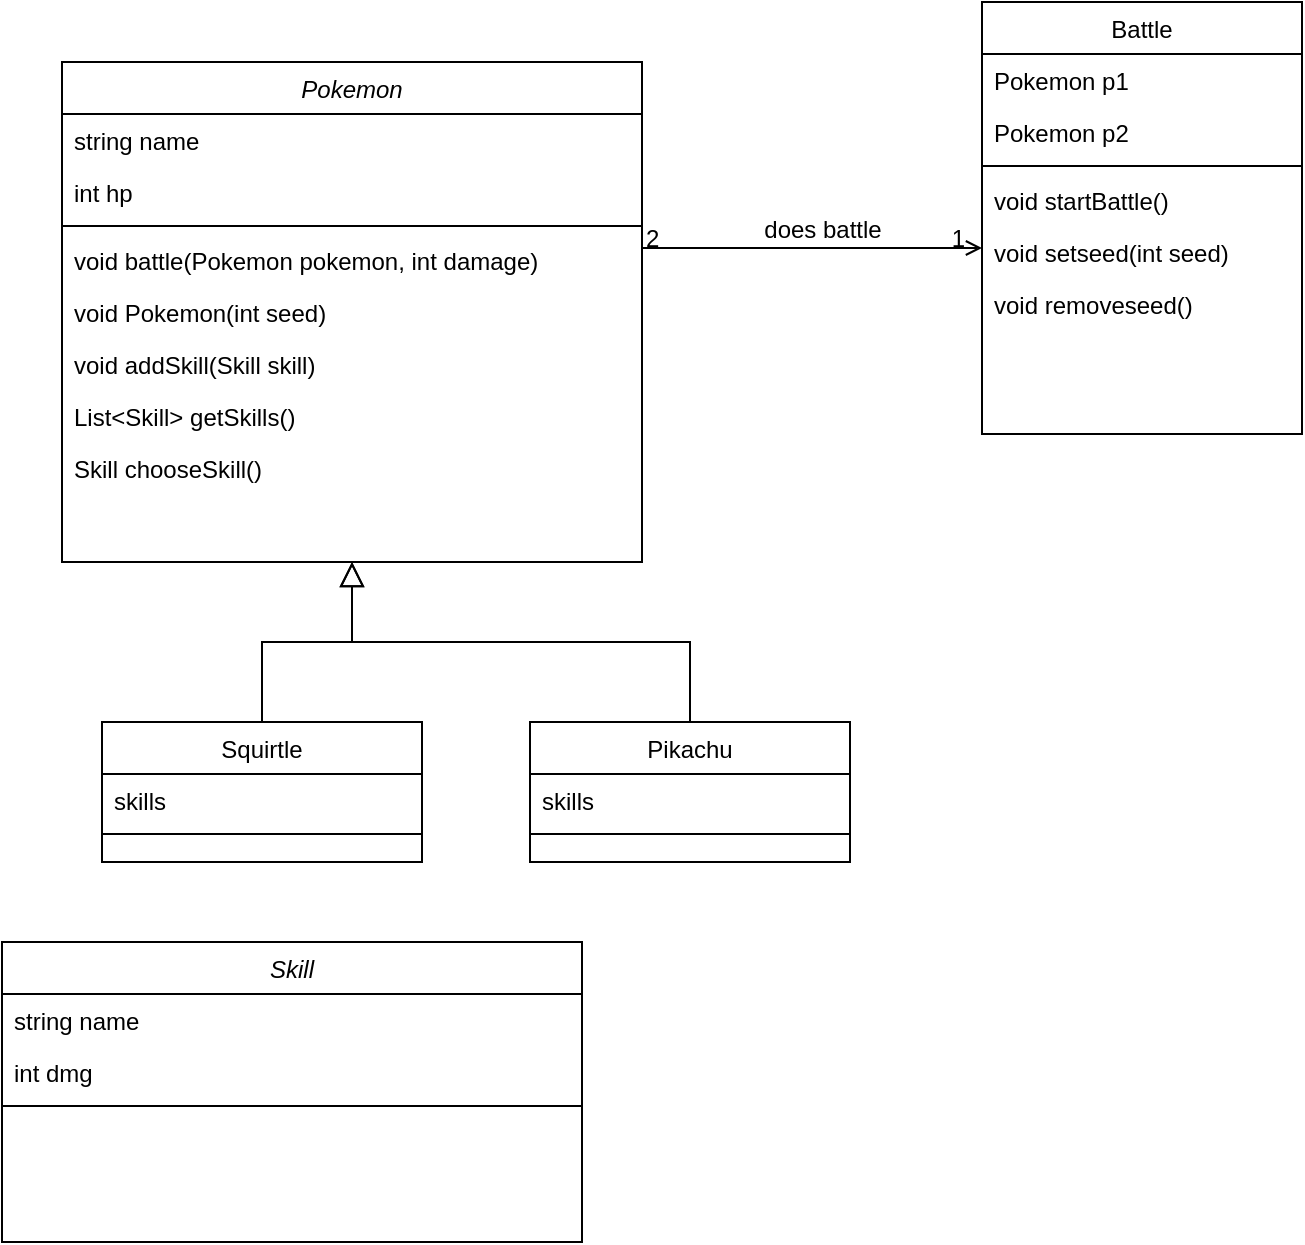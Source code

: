 <mxfile version="23.1.2" type="device" pages="5">
  <diagram id="C5RBs43oDa-KdzZeNtuy" name="Page-1">
    <mxGraphModel dx="377" dy="567" grid="1" gridSize="10" guides="1" tooltips="1" connect="1" arrows="1" fold="1" page="1" pageScale="1" pageWidth="827" pageHeight="1169" math="0" shadow="0">
      <root>
        <mxCell id="WIyWlLk6GJQsqaUBKTNV-0" />
        <mxCell id="WIyWlLk6GJQsqaUBKTNV-1" parent="WIyWlLk6GJQsqaUBKTNV-0" />
        <mxCell id="zkfFHV4jXpPFQw0GAbJ--0" value="Pokemon" style="swimlane;fontStyle=2;align=center;verticalAlign=top;childLayout=stackLayout;horizontal=1;startSize=26;horizontalStack=0;resizeParent=1;resizeLast=0;collapsible=1;marginBottom=0;rounded=0;shadow=0;strokeWidth=1;" parent="WIyWlLk6GJQsqaUBKTNV-1" vertex="1">
          <mxGeometry x="100" y="50" width="290" height="250" as="geometry">
            <mxRectangle x="230" y="140" width="160" height="26" as="alternateBounds" />
          </mxGeometry>
        </mxCell>
        <mxCell id="zkfFHV4jXpPFQw0GAbJ--1" value="string name" style="text;align=left;verticalAlign=top;spacingLeft=4;spacingRight=4;overflow=hidden;rotatable=0;points=[[0,0.5],[1,0.5]];portConstraint=eastwest;" parent="zkfFHV4jXpPFQw0GAbJ--0" vertex="1">
          <mxGeometry y="26" width="290" height="26" as="geometry" />
        </mxCell>
        <mxCell id="zkfFHV4jXpPFQw0GAbJ--2" value="int hp" style="text;align=left;verticalAlign=top;spacingLeft=4;spacingRight=4;overflow=hidden;rotatable=0;points=[[0,0.5],[1,0.5]];portConstraint=eastwest;rounded=0;shadow=0;html=0;" parent="zkfFHV4jXpPFQw0GAbJ--0" vertex="1">
          <mxGeometry y="52" width="290" height="26" as="geometry" />
        </mxCell>
        <mxCell id="zkfFHV4jXpPFQw0GAbJ--4" value="" style="line;html=1;strokeWidth=1;align=left;verticalAlign=middle;spacingTop=-1;spacingLeft=3;spacingRight=3;rotatable=0;labelPosition=right;points=[];portConstraint=eastwest;" parent="zkfFHV4jXpPFQw0GAbJ--0" vertex="1">
          <mxGeometry y="78" width="290" height="8" as="geometry" />
        </mxCell>
        <mxCell id="zkfFHV4jXpPFQw0GAbJ--5" value="void battle(Pokemon pokemon, int damage)" style="text;align=left;verticalAlign=top;spacingLeft=4;spacingRight=4;overflow=hidden;rotatable=0;points=[[0,0.5],[1,0.5]];portConstraint=eastwest;" parent="zkfFHV4jXpPFQw0GAbJ--0" vertex="1">
          <mxGeometry y="86" width="290" height="26" as="geometry" />
        </mxCell>
        <mxCell id="KJ7qWx9Yd-xNz1EywHeI-2" value="void Pokemon(int seed)" style="text;align=left;verticalAlign=top;spacingLeft=4;spacingRight=4;overflow=hidden;rotatable=0;points=[[0,0.5],[1,0.5]];portConstraint=eastwest;" parent="zkfFHV4jXpPFQw0GAbJ--0" vertex="1">
          <mxGeometry y="112" width="290" height="26" as="geometry" />
        </mxCell>
        <mxCell id="KJ7qWx9Yd-xNz1EywHeI-9" value="void addSkill(Skill skill)" style="text;align=left;verticalAlign=top;spacingLeft=4;spacingRight=4;overflow=hidden;rotatable=0;points=[[0,0.5],[1,0.5]];portConstraint=eastwest;" parent="zkfFHV4jXpPFQw0GAbJ--0" vertex="1">
          <mxGeometry y="138" width="290" height="26" as="geometry" />
        </mxCell>
        <mxCell id="KJ7qWx9Yd-xNz1EywHeI-11" value="List&lt;Skill&gt; getSkills()" style="text;align=left;verticalAlign=top;spacingLeft=4;spacingRight=4;overflow=hidden;rotatable=0;points=[[0,0.5],[1,0.5]];portConstraint=eastwest;" parent="zkfFHV4jXpPFQw0GAbJ--0" vertex="1">
          <mxGeometry y="164" width="290" height="26" as="geometry" />
        </mxCell>
        <mxCell id="KJ7qWx9Yd-xNz1EywHeI-10" value="Skill chooseSkill()" style="text;align=left;verticalAlign=top;spacingLeft=4;spacingRight=4;overflow=hidden;rotatable=0;points=[[0,0.5],[1,0.5]];portConstraint=eastwest;" parent="zkfFHV4jXpPFQw0GAbJ--0" vertex="1">
          <mxGeometry y="190" width="290" height="26" as="geometry" />
        </mxCell>
        <mxCell id="zkfFHV4jXpPFQw0GAbJ--6" value="Squirtle" style="swimlane;fontStyle=0;align=center;verticalAlign=top;childLayout=stackLayout;horizontal=1;startSize=26;horizontalStack=0;resizeParent=1;resizeLast=0;collapsible=1;marginBottom=0;rounded=0;shadow=0;strokeWidth=1;" parent="WIyWlLk6GJQsqaUBKTNV-1" vertex="1">
          <mxGeometry x="120" y="380" width="160" height="70" as="geometry">
            <mxRectangle x="130" y="380" width="160" height="26" as="alternateBounds" />
          </mxGeometry>
        </mxCell>
        <mxCell id="zkfFHV4jXpPFQw0GAbJ--7" value="skills" style="text;align=left;verticalAlign=top;spacingLeft=4;spacingRight=4;overflow=hidden;rotatable=0;points=[[0,0.5],[1,0.5]];portConstraint=eastwest;" parent="zkfFHV4jXpPFQw0GAbJ--6" vertex="1">
          <mxGeometry y="26" width="160" height="26" as="geometry" />
        </mxCell>
        <mxCell id="zkfFHV4jXpPFQw0GAbJ--9" value="" style="line;html=1;strokeWidth=1;align=left;verticalAlign=middle;spacingTop=-1;spacingLeft=3;spacingRight=3;rotatable=0;labelPosition=right;points=[];portConstraint=eastwest;" parent="zkfFHV4jXpPFQw0GAbJ--6" vertex="1">
          <mxGeometry y="52" width="160" height="8" as="geometry" />
        </mxCell>
        <mxCell id="zkfFHV4jXpPFQw0GAbJ--12" value="" style="endArrow=block;endSize=10;endFill=0;shadow=0;strokeWidth=1;rounded=0;edgeStyle=elbowEdgeStyle;elbow=vertical;" parent="WIyWlLk6GJQsqaUBKTNV-1" source="zkfFHV4jXpPFQw0GAbJ--6" target="zkfFHV4jXpPFQw0GAbJ--0" edge="1">
          <mxGeometry width="160" relative="1" as="geometry">
            <mxPoint x="200" y="203" as="sourcePoint" />
            <mxPoint x="200" y="203" as="targetPoint" />
          </mxGeometry>
        </mxCell>
        <mxCell id="zkfFHV4jXpPFQw0GAbJ--13" value="Pikachu" style="swimlane;fontStyle=0;align=center;verticalAlign=top;childLayout=stackLayout;horizontal=1;startSize=26;horizontalStack=0;resizeParent=1;resizeLast=0;collapsible=1;marginBottom=0;rounded=0;shadow=0;strokeWidth=1;" parent="WIyWlLk6GJQsqaUBKTNV-1" vertex="1">
          <mxGeometry x="334" y="380" width="160" height="70" as="geometry">
            <mxRectangle x="340" y="380" width="170" height="26" as="alternateBounds" />
          </mxGeometry>
        </mxCell>
        <mxCell id="zkfFHV4jXpPFQw0GAbJ--14" value="skills" style="text;align=left;verticalAlign=top;spacingLeft=4;spacingRight=4;overflow=hidden;rotatable=0;points=[[0,0.5],[1,0.5]];portConstraint=eastwest;" parent="zkfFHV4jXpPFQw0GAbJ--13" vertex="1">
          <mxGeometry y="26" width="160" height="26" as="geometry" />
        </mxCell>
        <mxCell id="zkfFHV4jXpPFQw0GAbJ--15" value="" style="line;html=1;strokeWidth=1;align=left;verticalAlign=middle;spacingTop=-1;spacingLeft=3;spacingRight=3;rotatable=0;labelPosition=right;points=[];portConstraint=eastwest;" parent="zkfFHV4jXpPFQw0GAbJ--13" vertex="1">
          <mxGeometry y="52" width="160" height="8" as="geometry" />
        </mxCell>
        <mxCell id="zkfFHV4jXpPFQw0GAbJ--16" value="" style="endArrow=block;endSize=10;endFill=0;shadow=0;strokeWidth=1;rounded=0;edgeStyle=elbowEdgeStyle;elbow=vertical;" parent="WIyWlLk6GJQsqaUBKTNV-1" source="zkfFHV4jXpPFQw0GAbJ--13" target="zkfFHV4jXpPFQw0GAbJ--0" edge="1">
          <mxGeometry width="160" relative="1" as="geometry">
            <mxPoint x="210" y="373" as="sourcePoint" />
            <mxPoint x="310" y="271" as="targetPoint" />
          </mxGeometry>
        </mxCell>
        <mxCell id="zkfFHV4jXpPFQw0GAbJ--17" value="Battle" style="swimlane;fontStyle=0;align=center;verticalAlign=top;childLayout=stackLayout;horizontal=1;startSize=26;horizontalStack=0;resizeParent=1;resizeLast=0;collapsible=1;marginBottom=0;rounded=0;shadow=0;strokeWidth=1;" parent="WIyWlLk6GJQsqaUBKTNV-1" vertex="1">
          <mxGeometry x="560" y="20" width="160" height="216" as="geometry">
            <mxRectangle x="550" y="140" width="160" height="26" as="alternateBounds" />
          </mxGeometry>
        </mxCell>
        <mxCell id="zkfFHV4jXpPFQw0GAbJ--19" value="Pokemon p1" style="text;align=left;verticalAlign=top;spacingLeft=4;spacingRight=4;overflow=hidden;rotatable=0;points=[[0,0.5],[1,0.5]];portConstraint=eastwest;rounded=0;shadow=0;html=0;" parent="zkfFHV4jXpPFQw0GAbJ--17" vertex="1">
          <mxGeometry y="26" width="160" height="26" as="geometry" />
        </mxCell>
        <mxCell id="zkfFHV4jXpPFQw0GAbJ--20" value="Pokemon p2" style="text;align=left;verticalAlign=top;spacingLeft=4;spacingRight=4;overflow=hidden;rotatable=0;points=[[0,0.5],[1,0.5]];portConstraint=eastwest;rounded=0;shadow=0;html=0;" parent="zkfFHV4jXpPFQw0GAbJ--17" vertex="1">
          <mxGeometry y="52" width="160" height="26" as="geometry" />
        </mxCell>
        <mxCell id="zkfFHV4jXpPFQw0GAbJ--23" value="" style="line;html=1;strokeWidth=1;align=left;verticalAlign=middle;spacingTop=-1;spacingLeft=3;spacingRight=3;rotatable=0;labelPosition=right;points=[];portConstraint=eastwest;" parent="zkfFHV4jXpPFQw0GAbJ--17" vertex="1">
          <mxGeometry y="78" width="160" height="8" as="geometry" />
        </mxCell>
        <mxCell id="zkfFHV4jXpPFQw0GAbJ--24" value="void startBattle()" style="text;align=left;verticalAlign=top;spacingLeft=4;spacingRight=4;overflow=hidden;rotatable=0;points=[[0,0.5],[1,0.5]];portConstraint=eastwest;" parent="zkfFHV4jXpPFQw0GAbJ--17" vertex="1">
          <mxGeometry y="86" width="160" height="26" as="geometry" />
        </mxCell>
        <mxCell id="zkfFHV4jXpPFQw0GAbJ--25" value="void setseed(int seed)" style="text;align=left;verticalAlign=top;spacingLeft=4;spacingRight=4;overflow=hidden;rotatable=0;points=[[0,0.5],[1,0.5]];portConstraint=eastwest;" parent="zkfFHV4jXpPFQw0GAbJ--17" vertex="1">
          <mxGeometry y="112" width="160" height="26" as="geometry" />
        </mxCell>
        <mxCell id="KJ7qWx9Yd-xNz1EywHeI-1" value="void removeseed()" style="text;align=left;verticalAlign=top;spacingLeft=4;spacingRight=4;overflow=hidden;rotatable=0;points=[[0,0.5],[1,0.5]];portConstraint=eastwest;" parent="zkfFHV4jXpPFQw0GAbJ--17" vertex="1">
          <mxGeometry y="138" width="160" height="26" as="geometry" />
        </mxCell>
        <mxCell id="zkfFHV4jXpPFQw0GAbJ--26" value="" style="endArrow=open;shadow=0;strokeWidth=1;rounded=0;endFill=1;edgeStyle=elbowEdgeStyle;elbow=vertical;" parent="WIyWlLk6GJQsqaUBKTNV-1" source="zkfFHV4jXpPFQw0GAbJ--0" target="zkfFHV4jXpPFQw0GAbJ--17" edge="1">
          <mxGeometry x="0.5" y="41" relative="1" as="geometry">
            <mxPoint x="380" y="192" as="sourcePoint" />
            <mxPoint x="540" y="192" as="targetPoint" />
            <mxPoint x="-40" y="32" as="offset" />
          </mxGeometry>
        </mxCell>
        <mxCell id="zkfFHV4jXpPFQw0GAbJ--27" value="2" style="resizable=0;align=left;verticalAlign=bottom;labelBackgroundColor=none;fontSize=12;" parent="zkfFHV4jXpPFQw0GAbJ--26" connectable="0" vertex="1">
          <mxGeometry x="-1" relative="1" as="geometry">
            <mxPoint y="4" as="offset" />
          </mxGeometry>
        </mxCell>
        <mxCell id="zkfFHV4jXpPFQw0GAbJ--28" value="1" style="resizable=0;align=right;verticalAlign=bottom;labelBackgroundColor=none;fontSize=12;" parent="zkfFHV4jXpPFQw0GAbJ--26" connectable="0" vertex="1">
          <mxGeometry x="1" relative="1" as="geometry">
            <mxPoint x="-7" y="4" as="offset" />
          </mxGeometry>
        </mxCell>
        <mxCell id="zkfFHV4jXpPFQw0GAbJ--29" value="does battle" style="text;html=1;resizable=0;points=[];;align=center;verticalAlign=middle;labelBackgroundColor=none;rounded=0;shadow=0;strokeWidth=1;fontSize=12;" parent="zkfFHV4jXpPFQw0GAbJ--26" vertex="1" connectable="0">
          <mxGeometry x="0.5" y="49" relative="1" as="geometry">
            <mxPoint x="-38" y="40" as="offset" />
          </mxGeometry>
        </mxCell>
        <mxCell id="KJ7qWx9Yd-xNz1EywHeI-3" value="Skill" style="swimlane;fontStyle=2;align=center;verticalAlign=top;childLayout=stackLayout;horizontal=1;startSize=26;horizontalStack=0;resizeParent=1;resizeLast=0;collapsible=1;marginBottom=0;rounded=0;shadow=0;strokeWidth=1;" parent="WIyWlLk6GJQsqaUBKTNV-1" vertex="1">
          <mxGeometry x="70" y="490" width="290" height="150" as="geometry">
            <mxRectangle x="230" y="140" width="160" height="26" as="alternateBounds" />
          </mxGeometry>
        </mxCell>
        <mxCell id="KJ7qWx9Yd-xNz1EywHeI-4" value="string name" style="text;align=left;verticalAlign=top;spacingLeft=4;spacingRight=4;overflow=hidden;rotatable=0;points=[[0,0.5],[1,0.5]];portConstraint=eastwest;" parent="KJ7qWx9Yd-xNz1EywHeI-3" vertex="1">
          <mxGeometry y="26" width="290" height="26" as="geometry" />
        </mxCell>
        <mxCell id="KJ7qWx9Yd-xNz1EywHeI-5" value="int dmg" style="text;align=left;verticalAlign=top;spacingLeft=4;spacingRight=4;overflow=hidden;rotatable=0;points=[[0,0.5],[1,0.5]];portConstraint=eastwest;rounded=0;shadow=0;html=0;" parent="KJ7qWx9Yd-xNz1EywHeI-3" vertex="1">
          <mxGeometry y="52" width="290" height="26" as="geometry" />
        </mxCell>
        <mxCell id="KJ7qWx9Yd-xNz1EywHeI-6" value="" style="line;html=1;strokeWidth=1;align=left;verticalAlign=middle;spacingTop=-1;spacingLeft=3;spacingRight=3;rotatable=0;labelPosition=right;points=[];portConstraint=eastwest;" parent="KJ7qWx9Yd-xNz1EywHeI-3" vertex="1">
          <mxGeometry y="78" width="290" height="8" as="geometry" />
        </mxCell>
      </root>
    </mxGraphModel>
  </diagram>
  <diagram id="eZxeLAPjeVpqRZ3X7jN_" name="Page-2">
    <mxGraphModel dx="792" dy="1191" grid="1" gridSize="10" guides="1" tooltips="1" connect="1" arrows="1" fold="1" page="1" pageScale="1" pageWidth="850" pageHeight="1100" math="0" shadow="0">
      <root>
        <mxCell id="0" />
        <mxCell id="1" parent="0" />
        <mxCell id="cUF8rxs3fE3uuB9ALe4l-1" value="Pokemon" style="swimlane;fontStyle=1;align=center;verticalAlign=top;childLayout=stackLayout;horizontal=1;startSize=26;horizontalStack=0;resizeParent=1;resizeParentMax=0;resizeLast=0;collapsible=1;marginBottom=0;whiteSpace=wrap;html=1;" parent="1" vertex="1">
          <mxGeometry x="60" y="220" width="290" height="120" as="geometry" />
        </mxCell>
        <mxCell id="cUF8rxs3fE3uuB9ALe4l-2" value="+ field: int" style="text;strokeColor=none;fillColor=none;align=left;verticalAlign=top;spacingLeft=4;spacingRight=4;overflow=hidden;rotatable=0;points=[[0,0.5],[1,0.5]];portConstraint=eastwest;whiteSpace=wrap;html=1;" parent="cUF8rxs3fE3uuB9ALe4l-1" vertex="1">
          <mxGeometry y="26" width="290" height="26" as="geometry" />
        </mxCell>
        <mxCell id="cUF8rxs3fE3uuB9ALe4l-3" value="" style="line;strokeWidth=1;fillColor=none;align=left;verticalAlign=middle;spacingTop=-1;spacingLeft=3;spacingRight=3;rotatable=0;labelPosition=right;points=[];portConstraint=eastwest;strokeColor=inherit;" parent="cUF8rxs3fE3uuB9ALe4l-1" vertex="1">
          <mxGeometry y="52" width="290" height="8" as="geometry" />
        </mxCell>
        <mxCell id="cUF8rxs3fE3uuB9ALe4l-4" value="+ Pokemon(int seed)&lt;br&gt;+ battle(Object other, int damage): void" style="text;strokeColor=none;fillColor=none;align=left;verticalAlign=top;spacingLeft=4;spacingRight=4;overflow=hidden;rotatable=0;points=[[0,0.5],[1,0.5]];portConstraint=eastwest;whiteSpace=wrap;html=1;" parent="cUF8rxs3fE3uuB9ALe4l-1" vertex="1">
          <mxGeometry y="60" width="290" height="60" as="geometry" />
        </mxCell>
        <mxCell id="cUF8rxs3fE3uuB9ALe4l-5" value="PokemonType" style="swimlane;fontStyle=1;align=center;verticalAlign=top;childLayout=stackLayout;horizontal=1;startSize=26;horizontalStack=0;resizeParent=1;resizeParentMax=0;resizeLast=0;collapsible=1;marginBottom=0;whiteSpace=wrap;html=1;" parent="1" vertex="1">
          <mxGeometry x="410" y="200" width="250" height="90" as="geometry">
            <mxRectangle x="420" y="240" width="120" height="30" as="alternateBounds" />
          </mxGeometry>
        </mxCell>
        <mxCell id="cUF8rxs3fE3uuB9ALe4l-6" value="+ field: type" style="text;strokeColor=none;fillColor=none;align=left;verticalAlign=top;spacingLeft=4;spacingRight=4;overflow=hidden;rotatable=0;points=[[0,0.5],[1,0.5]];portConstraint=eastwest;whiteSpace=wrap;html=1;" parent="cUF8rxs3fE3uuB9ALe4l-5" vertex="1">
          <mxGeometry y="26" width="250" height="64" as="geometry" />
        </mxCell>
        <mxCell id="cUF8rxs3fE3uuB9ALe4l-9" value="PokemonState" style="swimlane;fontStyle=1;align=center;verticalAlign=top;childLayout=stackLayout;horizontal=1;startSize=26;horizontalStack=0;resizeParent=1;resizeParentMax=0;resizeLast=0;collapsible=1;marginBottom=0;whiteSpace=wrap;html=1;" parent="1" vertex="1">
          <mxGeometry x="400" y="320" width="250" height="90" as="geometry" />
        </mxCell>
        <mxCell id="cUF8rxs3fE3uuB9ALe4l-10" value="+ field: type" style="text;strokeColor=none;fillColor=none;align=left;verticalAlign=top;spacingLeft=4;spacingRight=4;overflow=hidden;rotatable=0;points=[[0,0.5],[1,0.5]];portConstraint=eastwest;whiteSpace=wrap;html=1;" parent="cUF8rxs3fE3uuB9ALe4l-9" vertex="1">
          <mxGeometry y="26" width="250" height="64" as="geometry" />
        </mxCell>
        <mxCell id="cUF8rxs3fE3uuB9ALe4l-15" value="Pokemon Battle" style="rounded=0;whiteSpace=wrap;html=1;" parent="1" vertex="1">
          <mxGeometry x="70" y="530" width="120" height="60" as="geometry" />
        </mxCell>
      </root>
    </mxGraphModel>
  </diagram>
  <diagram id="Y_7rBEqLecuU8FKmM2i0" name="Page-3">
    <mxGraphModel dx="1185" dy="686" grid="1" gridSize="10" guides="1" tooltips="1" connect="1" arrows="1" fold="1" page="1" pageScale="1" pageWidth="850" pageHeight="1100" math="0" shadow="0">
      <root>
        <mxCell id="0" />
        <mxCell id="1" parent="0" />
        <mxCell id="js5TGQckdQa6K21UaZTa-1" value="Battle(Object pokemon, int damage)" style="rounded=0;whiteSpace=wrap;html=1;" vertex="1" parent="1">
          <mxGeometry x="110" y="30" width="320" height="110" as="geometry" />
        </mxCell>
        <mxCell id="u6QratSjR9T1vr7zKNP4-1" value="Pokemon" style="swimlane;fontStyle=1;align=center;verticalAlign=top;childLayout=stackLayout;horizontal=1;startSize=26;horizontalStack=0;resizeParent=1;resizeParentMax=0;resizeLast=0;collapsible=1;marginBottom=0;whiteSpace=wrap;html=1;" vertex="1" parent="1">
          <mxGeometry x="30" y="560" width="290" height="320" as="geometry" />
        </mxCell>
        <mxCell id="u6QratSjR9T1vr7zKNP4-2" value="- health: int&lt;br&gt;- maxHealth: int&lt;br&gt;- rng: Rng&lt;br&gt;- lastDefense: Skill" style="text;strokeColor=none;fillColor=none;align=left;verticalAlign=top;spacingLeft=4;spacingRight=4;overflow=hidden;rotatable=0;points=[[0,0.5],[1,0.5]];portConstraint=eastwest;whiteSpace=wrap;html=1;" vertex="1" parent="u6QratSjR9T1vr7zKNP4-1">
          <mxGeometry y="26" width="290" height="74" as="geometry" />
        </mxCell>
        <mxCell id="u6QratSjR9T1vr7zKNP4-3" value="" style="line;strokeWidth=1;fillColor=none;align=left;verticalAlign=middle;spacingTop=-1;spacingLeft=3;spacingRight=3;rotatable=0;labelPosition=right;points=[];portConstraint=eastwest;strokeColor=inherit;" vertex="1" parent="u6QratSjR9T1vr7zKNP4-1">
          <mxGeometry y="100" width="290" height="30" as="geometry" />
        </mxCell>
        <mxCell id="u6QratSjR9T1vr7zKNP4-4" value="+ Pokemon(int seed)&lt;br&gt;+ battle(Object other, int damage): void&lt;br&gt;&lt;br&gt;&lt;br&gt;- attackOrDefend(): bool&lt;br&gt;- attack()&lt;br&gt;- defend()&lt;br&gt;&lt;br&gt;~ getAttackSkills(): List&amp;lt;Skill&amp;gt;&lt;br&gt;~ getDefendSkills(): List&amp;lt;Skill&amp;gt;" style="text;strokeColor=none;fillColor=none;align=left;verticalAlign=top;spacingLeft=4;spacingRight=4;overflow=hidden;rotatable=0;points=[[0,0.5],[1,0.5]];portConstraint=eastwest;whiteSpace=wrap;html=1;" vertex="1" parent="u6QratSjR9T1vr7zKNP4-1">
          <mxGeometry y="130" width="290" height="190" as="geometry" />
        </mxCell>
        <mxCell id="u6QratSjR9T1vr7zKNP4-9" value="Dice" style="swimlane;fontStyle=1;align=center;verticalAlign=top;childLayout=stackLayout;horizontal=1;startSize=26;horizontalStack=0;resizeParent=1;resizeParentMax=0;resizeLast=0;collapsible=1;marginBottom=0;whiteSpace=wrap;html=1;" vertex="1" parent="1">
          <mxGeometry x="450" y="560" width="160" height="90" as="geometry" />
        </mxCell>
        <mxCell id="u6QratSjR9T1vr7zKNP4-10" value="- seed: int" style="text;strokeColor=none;fillColor=none;align=left;verticalAlign=top;spacingLeft=4;spacingRight=4;overflow=hidden;rotatable=0;points=[[0,0.5],[1,0.5]];portConstraint=eastwest;whiteSpace=wrap;html=1;" vertex="1" parent="u6QratSjR9T1vr7zKNP4-9">
          <mxGeometry y="26" width="160" height="26" as="geometry" />
        </mxCell>
        <mxCell id="u6QratSjR9T1vr7zKNP4-11" value="" style="line;strokeWidth=1;fillColor=none;align=left;verticalAlign=middle;spacingTop=-1;spacingLeft=3;spacingRight=3;rotatable=0;labelPosition=right;points=[];portConstraint=eastwest;strokeColor=inherit;" vertex="1" parent="u6QratSjR9T1vr7zKNP4-9">
          <mxGeometry y="52" width="160" height="8" as="geometry" />
        </mxCell>
        <mxCell id="u6QratSjR9T1vr7zKNP4-12" value="+ Roll(int maxNum)" style="text;strokeColor=none;fillColor=none;align=left;verticalAlign=top;spacingLeft=4;spacingRight=4;overflow=hidden;rotatable=0;points=[[0,0.5],[1,0.5]];portConstraint=eastwest;whiteSpace=wrap;html=1;" vertex="1" parent="u6QratSjR9T1vr7zKNP4-9">
          <mxGeometry y="60" width="160" height="30" as="geometry" />
        </mxCell>
        <mxCell id="sbQELlJ_Q-joHUxpDTKr-9" value="" style="line;strokeWidth=1;fillColor=none;align=left;verticalAlign=middle;spacingTop=-1;spacingLeft=3;spacingRight=3;rotatable=0;labelPosition=right;points=[];portConstraint=eastwest;strokeColor=inherit;" vertex="1" parent="1">
          <mxGeometry x="320" y="604" width="130" height="8" as="geometry" />
        </mxCell>
        <mxCell id="lwjSfI4Egr0IQ0n97eaW-1" value="BattleManager" style="swimlane;fontStyle=1;align=center;verticalAlign=top;childLayout=stackLayout;horizontal=1;startSize=26;horizontalStack=0;resizeParent=1;resizeParentMax=0;resizeLast=0;collapsible=1;marginBottom=0;whiteSpace=wrap;html=1;" vertex="1" parent="1">
          <mxGeometry x="50" y="900" width="290" height="160" as="geometry" />
        </mxCell>
        <mxCell id="lwjSfI4Egr0IQ0n97eaW-2" value="- seed: int&lt;br&gt;- pokemonRepo: PokemonRepo" style="text;strokeColor=none;fillColor=none;align=left;verticalAlign=top;spacingLeft=4;spacingRight=4;overflow=hidden;rotatable=0;points=[[0,0.5],[1,0.5]];portConstraint=eastwest;whiteSpace=wrap;html=1;" vertex="1" parent="lwjSfI4Egr0IQ0n97eaW-1">
          <mxGeometry y="26" width="290" height="44" as="geometry" />
        </mxCell>
        <mxCell id="lwjSfI4Egr0IQ0n97eaW-3" value="" style="line;strokeWidth=1;fillColor=none;align=left;verticalAlign=middle;spacingTop=-1;spacingLeft=3;spacingRight=3;rotatable=0;labelPosition=right;points=[];portConstraint=eastwest;strokeColor=inherit;" vertex="1" parent="lwjSfI4Egr0IQ0n97eaW-1">
          <mxGeometry y="70" width="290" height="8" as="geometry" />
        </mxCell>
        <mxCell id="lwjSfI4Egr0IQ0n97eaW-4" value="+ BattleManager(PokemonRepo pokeRepo)&lt;br&gt;+ battle(string p1, string p2): void&lt;br&gt;+ setseed(int seed)&lt;br&gt;+ removeseed()" style="text;strokeColor=none;fillColor=none;align=left;verticalAlign=top;spacingLeft=4;spacingRight=4;overflow=hidden;rotatable=0;points=[[0,0.5],[1,0.5]];portConstraint=eastwest;whiteSpace=wrap;html=1;" vertex="1" parent="lwjSfI4Egr0IQ0n97eaW-1">
          <mxGeometry y="78" width="290" height="82" as="geometry" />
        </mxCell>
        <mxCell id="lwjSfI4Egr0IQ0n97eaW-5" value="PokemonRepository" style="swimlane;fontStyle=1;align=center;verticalAlign=top;childLayout=stackLayout;horizontal=1;startSize=26;horizontalStack=0;resizeParent=1;resizeParentMax=0;resizeLast=0;collapsible=1;marginBottom=0;whiteSpace=wrap;html=1;" vertex="1" parent="1">
          <mxGeometry x="420" y="720" width="210" height="160" as="geometry" />
        </mxCell>
        <mxCell id="lwjSfI4Egr0IQ0n97eaW-6" value="- map&amp;lt;string, Pokemon&amp;gt;:" style="text;strokeColor=none;fillColor=none;align=left;verticalAlign=top;spacingLeft=4;spacingRight=4;overflow=hidden;rotatable=0;points=[[0,0.5],[1,0.5]];portConstraint=eastwest;whiteSpace=wrap;html=1;" vertex="1" parent="lwjSfI4Egr0IQ0n97eaW-5">
          <mxGeometry y="26" width="210" height="26" as="geometry" />
        </mxCell>
        <mxCell id="lwjSfI4Egr0IQ0n97eaW-7" value="" style="line;strokeWidth=1;fillColor=none;align=left;verticalAlign=middle;spacingTop=-1;spacingLeft=3;spacingRight=3;rotatable=0;labelPosition=right;points=[];portConstraint=eastwest;strokeColor=inherit;" vertex="1" parent="lwjSfI4Egr0IQ0n97eaW-5">
          <mxGeometry y="52" width="210" height="8" as="geometry" />
        </mxCell>
        <mxCell id="lwjSfI4Egr0IQ0n97eaW-8" value="+ get(string name): Pokemon&lt;br&gt;- set(Pokemon pokemon): void&lt;br&gt;+ loadPokemon(string folder): void" style="text;strokeColor=none;fillColor=none;align=left;verticalAlign=top;spacingLeft=4;spacingRight=4;overflow=hidden;rotatable=0;points=[[0,0.5],[1,0.5]];portConstraint=eastwest;whiteSpace=wrap;html=1;" vertex="1" parent="lwjSfI4Egr0IQ0n97eaW-5">
          <mxGeometry y="60" width="210" height="100" as="geometry" />
        </mxCell>
        <mxCell id="lwjSfI4Egr0IQ0n97eaW-10" value="Pikachu" style="swimlane;fontStyle=1;align=center;verticalAlign=top;childLayout=stackLayout;horizontal=1;startSize=26;horizontalStack=0;resizeParent=1;resizeParentMax=0;resizeLast=0;collapsible=1;marginBottom=0;whiteSpace=wrap;html=1;" vertex="1" parent="1">
          <mxGeometry x="20" y="180" width="280" height="120" as="geometry" />
        </mxCell>
        <mxCell id="lwjSfI4Egr0IQ0n97eaW-11" value="- name" style="text;strokeColor=none;fillColor=none;align=left;verticalAlign=top;spacingLeft=4;spacingRight=4;overflow=hidden;rotatable=0;points=[[0,0.5],[1,0.5]];portConstraint=eastwest;whiteSpace=wrap;html=1;" vertex="1" parent="lwjSfI4Egr0IQ0n97eaW-10">
          <mxGeometry y="26" width="280" height="26" as="geometry" />
        </mxCell>
        <mxCell id="lwjSfI4Egr0IQ0n97eaW-12" value="" style="line;strokeWidth=1;fillColor=none;align=left;verticalAlign=middle;spacingTop=-1;spacingLeft=3;spacingRight=3;rotatable=0;labelPosition=right;points=[];portConstraint=eastwest;strokeColor=inherit;" vertex="1" parent="lwjSfI4Egr0IQ0n97eaW-10">
          <mxGeometry y="52" width="280" height="8" as="geometry" />
        </mxCell>
        <mxCell id="lwjSfI4Egr0IQ0n97eaW-13" value="+ getAttackSkills(): SkillContainer&lt;br&gt;+ getDefendSkills(): SkillContainer&lt;br&gt;+ getName(): string" style="text;strokeColor=none;fillColor=none;align=left;verticalAlign=top;spacingLeft=4;spacingRight=4;overflow=hidden;rotatable=0;points=[[0,0.5],[1,0.5]];portConstraint=eastwest;whiteSpace=wrap;html=1;" vertex="1" parent="lwjSfI4Egr0IQ0n97eaW-10">
          <mxGeometry y="60" width="280" height="60" as="geometry" />
        </mxCell>
        <mxCell id="lwjSfI4Egr0IQ0n97eaW-16" style="edgeStyle=orthogonalEdgeStyle;rounded=0;orthogonalLoop=1;jettySize=auto;html=1;entryX=0.5;entryY=0;entryDx=0;entryDy=0;strokeColor=default;" edge="1" parent="1" source="lwjSfI4Egr0IQ0n97eaW-14" target="u6QratSjR9T1vr7zKNP4-1">
          <mxGeometry relative="1" as="geometry" />
        </mxCell>
        <mxCell id="lwjSfI4Egr0IQ0n97eaW-14" value="" style="line;strokeWidth=1;fillColor=none;align=left;verticalAlign=middle;spacingTop=-1;spacingLeft=3;spacingRight=3;rotatable=0;labelPosition=right;points=[];portConstraint=eastwest;strokeColor=inherit;" vertex="1" parent="1">
          <mxGeometry x="160" y="500" width="20" height="20" as="geometry" />
        </mxCell>
        <mxCell id="lwjSfI4Egr0IQ0n97eaW-15" style="edgeStyle=orthogonalEdgeStyle;rounded=0;orthogonalLoop=1;jettySize=auto;html=1;entryX=0.411;entryY=0.993;entryDx=0;entryDy=0;entryPerimeter=0;endArrow=none;endFill=0;" edge="1" parent="1" source="lwjSfI4Egr0IQ0n97eaW-14" target="lwjSfI4Egr0IQ0n97eaW-13">
          <mxGeometry relative="1" as="geometry" />
        </mxCell>
        <mxCell id="4oIyxpMobz-kQFcwRCW1-1" value="SkillContainer" style="swimlane;fontStyle=1;align=center;verticalAlign=top;childLayout=stackLayout;horizontal=1;startSize=26;horizontalStack=0;resizeParent=1;resizeParentMax=0;resizeLast=0;collapsible=1;marginBottom=0;whiteSpace=wrap;html=1;" vertex="1" parent="1">
          <mxGeometry x="440" y="903" width="160" height="158" as="geometry" />
        </mxCell>
        <mxCell id="4oIyxpMobz-kQFcwRCW1-2" value="+ skills: List&amp;lt;Skill&amp;gt; (or priority queue)" style="text;strokeColor=none;fillColor=none;align=left;verticalAlign=top;spacingLeft=4;spacingRight=4;overflow=hidden;rotatable=0;points=[[0,0.5],[1,0.5]];portConstraint=eastwest;whiteSpace=wrap;html=1;" vertex="1" parent="4oIyxpMobz-kQFcwRCW1-1">
          <mxGeometry y="26" width="160" height="44" as="geometry" />
        </mxCell>
        <mxCell id="4oIyxpMobz-kQFcwRCW1-3" value="" style="line;strokeWidth=1;fillColor=none;align=left;verticalAlign=middle;spacingTop=-1;spacingLeft=3;spacingRight=3;rotatable=0;labelPosition=right;points=[];portConstraint=eastwest;strokeColor=inherit;" vertex="1" parent="4oIyxpMobz-kQFcwRCW1-1">
          <mxGeometry y="70" width="160" height="8" as="geometry" />
        </mxCell>
        <mxCell id="4oIyxpMobz-kQFcwRCW1-4" value="+ addSkill(Skill skill): void&lt;br&gt;+ choose(int choice): Skill" style="text;strokeColor=none;fillColor=none;align=left;verticalAlign=top;spacingLeft=4;spacingRight=4;overflow=hidden;rotatable=0;points=[[0,0.5],[1,0.5]];portConstraint=eastwest;whiteSpace=wrap;html=1;" vertex="1" parent="4oIyxpMobz-kQFcwRCW1-1">
          <mxGeometry y="78" width="160" height="80" as="geometry" />
        </mxCell>
        <mxCell id="4oIyxpMobz-kQFcwRCW1-5" value="sort on addSkill()" style="rounded=0;whiteSpace=wrap;html=1;" vertex="1" parent="1">
          <mxGeometry x="630" y="943" width="120" height="60" as="geometry" />
        </mxCell>
        <mxCell id="V25LyHFJsUN6TBGAyT66-5" value="Choice &amp;lt;Enum&amp;gt;" style="swimlane;fontStyle=0;childLayout=stackLayout;horizontal=1;startSize=26;fillColor=none;horizontalStack=0;resizeParent=1;resizeParentMax=0;resizeLast=0;collapsible=1;marginBottom=0;whiteSpace=wrap;html=1;" vertex="1" parent="1">
          <mxGeometry x="400" y="320" width="140" height="78" as="geometry" />
        </mxCell>
        <mxCell id="V25LyHFJsUN6TBGAyT66-6" value="+ Attack" style="text;strokeColor=none;fillColor=none;align=left;verticalAlign=top;spacingLeft=4;spacingRight=4;overflow=hidden;rotatable=0;points=[[0,0.5],[1,0.5]];portConstraint=eastwest;whiteSpace=wrap;html=1;" vertex="1" parent="V25LyHFJsUN6TBGAyT66-5">
          <mxGeometry y="26" width="140" height="26" as="geometry" />
        </mxCell>
        <mxCell id="V25LyHFJsUN6TBGAyT66-7" value="+ Defend" style="text;strokeColor=none;fillColor=none;align=left;verticalAlign=top;spacingLeft=4;spacingRight=4;overflow=hidden;rotatable=0;points=[[0,0.5],[1,0.5]];portConstraint=eastwest;whiteSpace=wrap;html=1;" vertex="1" parent="V25LyHFJsUN6TBGAyT66-5">
          <mxGeometry y="52" width="140" height="26" as="geometry" />
        </mxCell>
      </root>
    </mxGraphModel>
  </diagram>
  <diagram id="9BleXiT0q889bcscVoW_" name="Page-4">
    <mxGraphModel dx="1728" dy="1001" grid="1" gridSize="10" guides="1" tooltips="1" connect="1" arrows="1" fold="1" page="1" pageScale="1" pageWidth="850" pageHeight="1100" math="0" shadow="0">
      <root>
        <mxCell id="0" />
        <mxCell id="1" parent="0" />
        <mxCell id="bp2mcizBuR2kRmloeyel-1" value="Battle()&lt;br&gt;&lt;br&gt;Turn(Pokemon main, Pokemon other)&lt;br&gt;&lt;br&gt;choice = main.isAttackOrDefend()&lt;br&gt;&lt;br&gt;&lt;br&gt;&lt;br&gt;if (choice == Choice.Attack) {&lt;br&gt;&lt;br&gt;int roll = main.roll(main.getNumAttacks())&lt;br&gt;&lt;br&gt;Skill attack = main.chooseAttack(roll)&lt;br&gt;&lt;br&gt;&lt;br&gt;&lt;br&gt;other.battle(main, attack.dmg)&lt;br&gt;&lt;br&gt;}&lt;br&gt;&lt;br&gt;&lt;br&gt;&lt;br&gt;" style="rounded=0;whiteSpace=wrap;html=1;" vertex="1" parent="1">
          <mxGeometry x="20" y="80" width="680" height="370" as="geometry" />
        </mxCell>
        <mxCell id="bp2mcizBuR2kRmloeyel-2" value="other.battle(main, dmg)&lt;br&gt;&lt;br&gt;if (lastDefense != null)&amp;nbsp;&lt;br&gt;dmg -= lastDefense.dmg&lt;br&gt;&lt;br&gt;other.health -= dmg&lt;br&gt;&lt;br&gt;main.lastDefense = null&lt;br&gt;" style="rounded=0;whiteSpace=wrap;html=1;" vertex="1" parent="1">
          <mxGeometry x="30" y="490" width="220" height="150" as="geometry" />
        </mxCell>
        <mxCell id="M-AM2jCEg5pdJJs8xWCQ-1" value="main.chooseAttack()&lt;br&gt;&lt;br&gt;List&amp;lt;Skill&amp;gt; skills = getAttackSkill()&lt;br&gt;return skills.pick(int choice)" style="rounded=0;whiteSpace=wrap;html=1;" vertex="1" parent="1">
          <mxGeometry x="425" y="490" width="265" height="140" as="geometry" />
        </mxCell>
      </root>
    </mxGraphModel>
  </diagram>
  <diagram id="YBi4s9aS4rZ8EJo4JEeA" name="Page-5">
    <mxGraphModel dx="2074" dy="1201" grid="1" gridSize="10" guides="1" tooltips="1" connect="1" arrows="1" fold="1" page="1" pageScale="1" pageWidth="850" pageHeight="1100" math="0" shadow="0">
      <root>
        <mxCell id="0" />
        <mxCell id="1" parent="0" />
        <mxCell id="xg68RapD1vPz6Za1hIRK-1" value="WrappedPokemon" style="swimlane;fontStyle=1;align=center;verticalAlign=top;childLayout=stackLayout;horizontal=1;startSize=26;horizontalStack=0;resizeParent=1;resizeParentMax=0;resizeLast=0;collapsible=1;marginBottom=0;whiteSpace=wrap;html=1;" vertex="1" parent="1">
          <mxGeometry x="135" y="240" width="290" height="520" as="geometry" />
        </mxCell>
        <mxCell id="xg68RapD1vPz6Za1hIRK-2" value="- pokemon: Pokemon&lt;br&gt;- seed: int" style="text;strokeColor=none;fillColor=none;align=left;verticalAlign=top;spacingLeft=4;spacingRight=4;overflow=hidden;rotatable=0;points=[[0,0.5],[1,0.5]];portConstraint=eastwest;whiteSpace=wrap;html=1;" vertex="1" parent="xg68RapD1vPz6Za1hIRK-1">
          <mxGeometry y="26" width="290" height="74" as="geometry" />
        </mxCell>
        <mxCell id="xg68RapD1vPz6Za1hIRK-3" value="" style="line;strokeWidth=1;fillColor=none;align=left;verticalAlign=middle;spacingTop=-1;spacingLeft=3;spacingRight=3;rotatable=0;labelPosition=right;points=[];portConstraint=eastwest;strokeColor=inherit;" vertex="1" parent="xg68RapD1vPz6Za1hIRK-1">
          <mxGeometry y="100" width="290" height="30" as="geometry" />
        </mxCell>
        <mxCell id="xg68RapD1vPz6Za1hIRK-4" value="+ Pokemon(int seed)&lt;br&gt;pokemon = new Pokemon(seed)&lt;br&gt;this.seed = seed&lt;br&gt;&lt;br&gt;+ battle(Object other, int damage): void&lt;br&gt;pokemon.battle(other, damage)&lt;br&gt;&lt;br&gt;&lt;br&gt;- attackOrDefend(): bool&lt;br&gt;use seed to do RNG&lt;br&gt;return attack or defend&lt;br&gt;&lt;br&gt;- attack()&lt;br&gt;- defend()&lt;br&gt;&lt;br&gt;~ getAttackSkills(): List&amp;lt;Skill&amp;gt;&lt;br&gt;~ getDefendSkills(): List&amp;lt;Skill&amp;gt;" style="text;strokeColor=none;fillColor=none;align=left;verticalAlign=top;spacingLeft=4;spacingRight=4;overflow=hidden;rotatable=0;points=[[0,0.5],[1,0.5]];portConstraint=eastwest;whiteSpace=wrap;html=1;" vertex="1" parent="xg68RapD1vPz6Za1hIRK-1">
          <mxGeometry y="130" width="290" height="390" as="geometry" />
        </mxCell>
        <mxCell id="EhIhtm2dDZ28X_hXOewu-1" value="Pokemon" style="swimlane;fontStyle=1;align=center;verticalAlign=top;childLayout=stackLayout;horizontal=1;startSize=26;horizontalStack=0;resizeParent=1;resizeParentMax=0;resizeLast=0;collapsible=1;marginBottom=0;whiteSpace=wrap;html=1;" vertex="1" parent="1">
          <mxGeometry x="490" y="50" width="160" height="86" as="geometry" />
        </mxCell>
        <mxCell id="EhIhtm2dDZ28X_hXOewu-2" value="+ field: type" style="text;strokeColor=none;fillColor=none;align=left;verticalAlign=top;spacingLeft=4;spacingRight=4;overflow=hidden;rotatable=0;points=[[0,0.5],[1,0.5]];portConstraint=eastwest;whiteSpace=wrap;html=1;" vertex="1" parent="EhIhtm2dDZ28X_hXOewu-1">
          <mxGeometry y="26" width="160" height="26" as="geometry" />
        </mxCell>
        <mxCell id="EhIhtm2dDZ28X_hXOewu-3" value="" style="line;strokeWidth=1;fillColor=none;align=left;verticalAlign=middle;spacingTop=-1;spacingLeft=3;spacingRight=3;rotatable=0;labelPosition=right;points=[];portConstraint=eastwest;strokeColor=inherit;" vertex="1" parent="EhIhtm2dDZ28X_hXOewu-1">
          <mxGeometry y="52" width="160" height="8" as="geometry" />
        </mxCell>
        <mxCell id="EhIhtm2dDZ28X_hXOewu-4" value="+ method(type): type" style="text;strokeColor=none;fillColor=none;align=left;verticalAlign=top;spacingLeft=4;spacingRight=4;overflow=hidden;rotatable=0;points=[[0,0.5],[1,0.5]];portConstraint=eastwest;whiteSpace=wrap;html=1;" vertex="1" parent="EhIhtm2dDZ28X_hXOewu-1">
          <mxGeometry y="60" width="160" height="26" as="geometry" />
        </mxCell>
      </root>
    </mxGraphModel>
  </diagram>
</mxfile>
